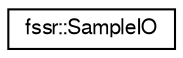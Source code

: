 digraph "Graphical Class Hierarchy"
{
  edge [fontname="FreeSans",fontsize="10",labelfontname="FreeSans",labelfontsize="10"];
  node [fontname="FreeSans",fontsize="10",shape=record];
  rankdir="LR";
  Node0 [label="fssr::SampleIO",height=0.2,width=0.4,color="black", fillcolor="white", style="filled",URL="$classfssr_1_1_sample_i_o.html",tooltip="Reads samples from a PLY file. "];
}
